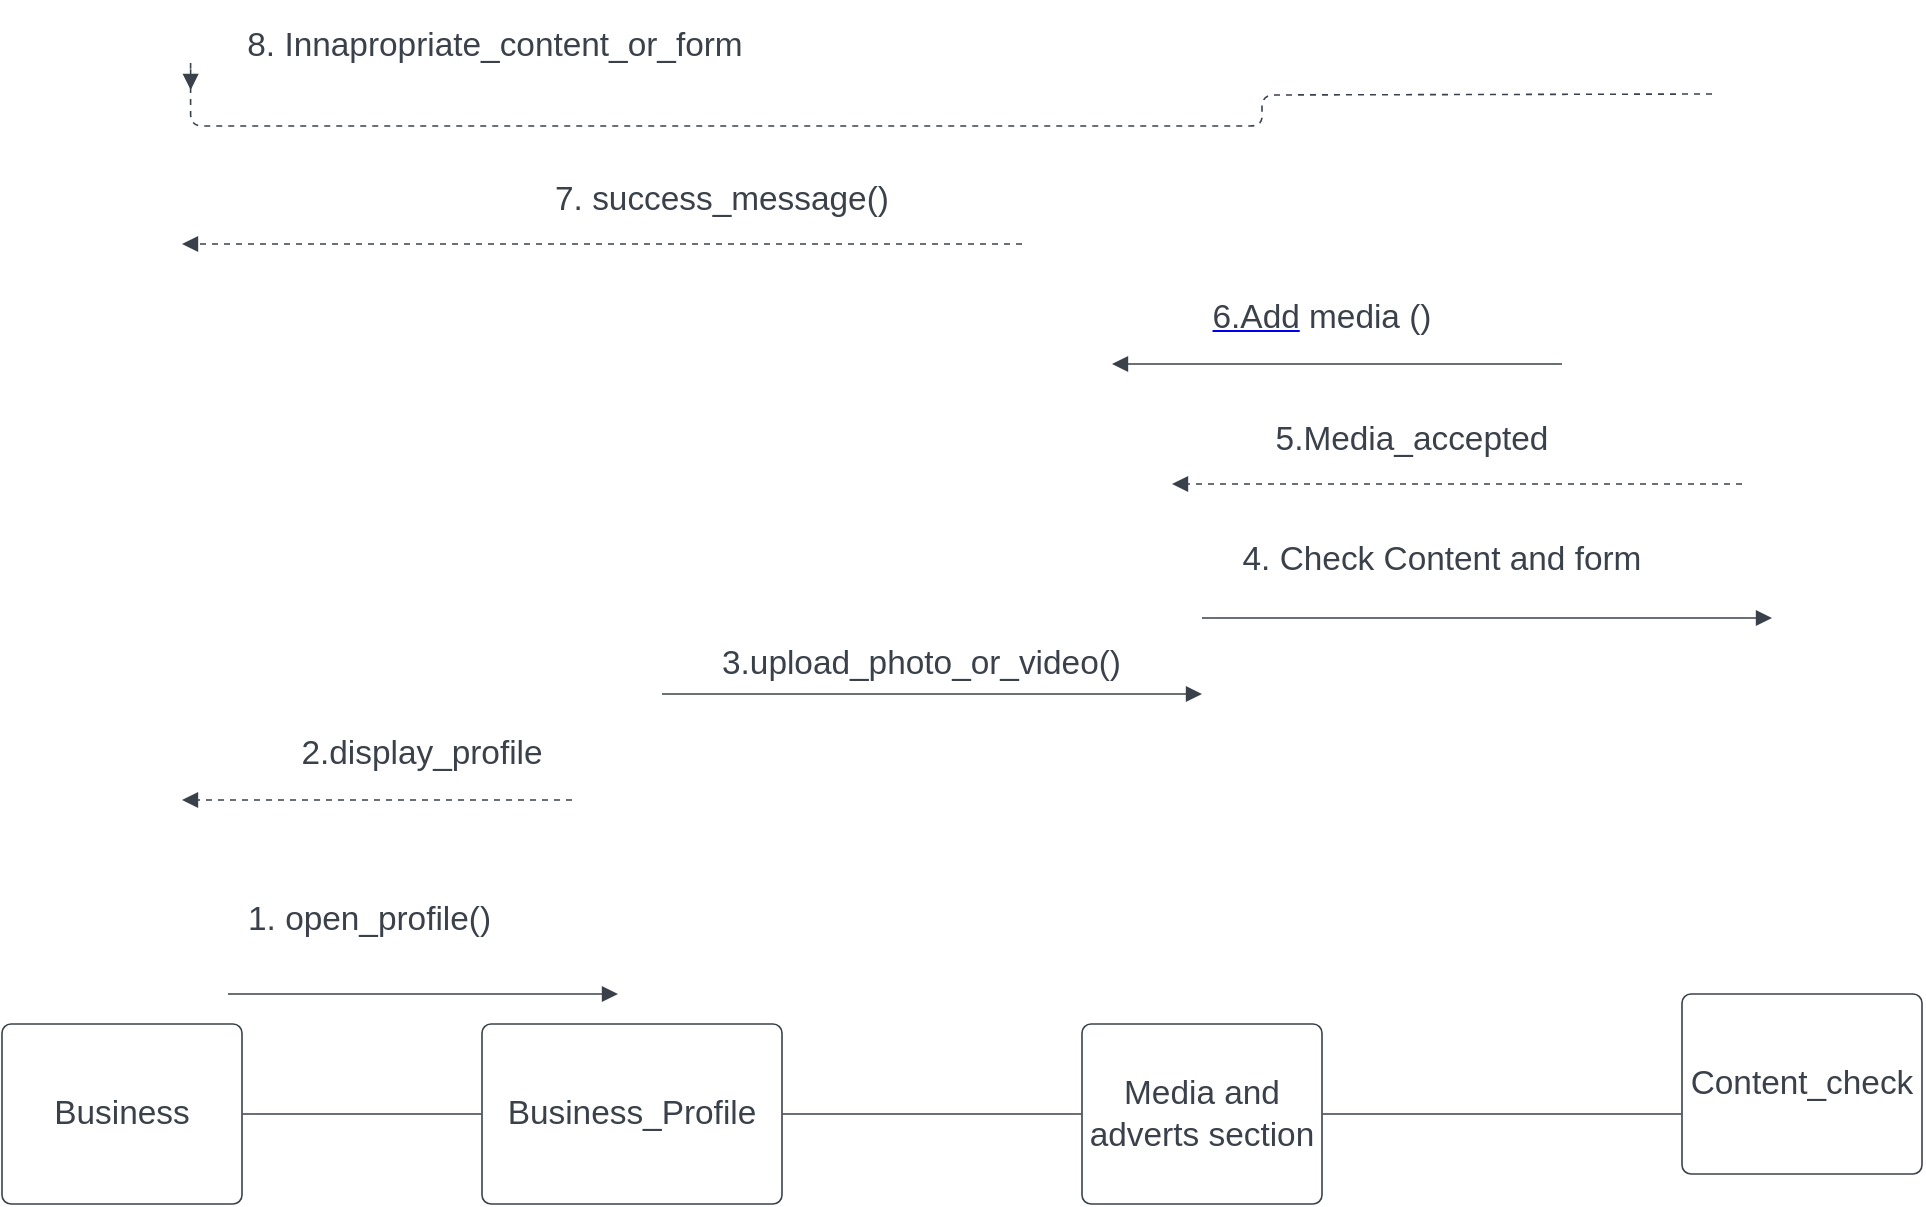 <mxfile version="20.0.1" type="device"><diagram id="xKdMHflsSmqByn6OOZa0" name="Page-1"><mxGraphModel dx="1422" dy="737" grid="1" gridSize="10" guides="1" tooltips="1" connect="1" arrows="1" fold="1" page="1" pageScale="1" pageWidth="827" pageHeight="1169" math="0" shadow="0"><root><mxCell id="0"/><mxCell id="1" parent="0"/><UserObject label="&lt;div style=&quot;display: flex; justify-content: center; text-align: center; align-items: baseline; font-size: 0; line-height: 1.25;margin-top: -2px;&quot;&gt;&lt;span&gt;&lt;a href=&quot;http://6.Add&quot;&gt;&lt;span style=&quot;font-size:16.7px;color:#3a414a;&quot;&gt;6.Add&lt;/span&gt;&lt;/a&gt;&lt;span style=&quot;font-size:16.7px;color:#3a414a;&quot;&gt; media ()&lt;/span&gt;&lt;/span&gt;&lt;/div&gt;" lucidchartObjectId="VNLoVboiadV7" id="Rdilmmy9fJhRpcJc0vWa-1"><mxCell style="html=1;overflow=block;blockSpacing=1;whiteSpace=wrap;fontSize=13;spacing=0;fillColor=#ffffff;strokeWidth=1.5;strokeColor=none;" vertex="1" parent="1"><mxGeometry x="780" y="240" width="180" height="45" as="geometry"/></mxCell></UserObject><UserObject label="8. Innapropriate_content_or_form" lucidchartObjectId="RPLotzjRcoQp" id="Rdilmmy9fJhRpcJc0vWa-2"><mxCell style="html=1;overflow=block;blockSpacing=1;whiteSpace=wrap;fontSize=16.7;fontColor=#3a414a;spacing=0;fillColor=#ffffff;strokeWidth=1.5;strokeColor=none;" vertex="1" parent="1"><mxGeometry x="298" y="103" width="317" height="45" as="geometry"/></mxCell></UserObject><UserObject label="4. Check Content and form" lucidchartObjectId="NLLojeGrH7Kr" id="Rdilmmy9fJhRpcJc0vWa-3"><mxCell style="html=1;overflow=block;blockSpacing=1;whiteSpace=wrap;fontSize=16.7;fontColor=#3a414a;spacing=0;fillColor=#ffffff;strokeWidth=1.5;strokeColor=none;" vertex="1" parent="1"><mxGeometry x="825" y="360" width="210" height="45" as="geometry"/></mxCell></UserObject><UserObject label="5.Media_accepted" lucidchartObjectId="HMLoDJ.7yRii" id="Rdilmmy9fJhRpcJc0vWa-4"><mxCell style="html=1;overflow=block;blockSpacing=1;whiteSpace=wrap;fontSize=16.7;fontColor=#3a414a;spacing=0;fillColor=#ffffff;strokeWidth=1.5;strokeColor=none;" vertex="1" parent="1"><mxGeometry x="825" y="300" width="180" height="45" as="geometry"/></mxCell></UserObject><UserObject label="7. success_message()" lucidchartObjectId="EOLogvaI-aU9" id="Rdilmmy9fJhRpcJc0vWa-5"><mxCell style="html=1;overflow=block;blockSpacing=1;whiteSpace=wrap;fontSize=16.7;fontColor=#3a414a;spacing=0;fillColor=#ffffff;strokeWidth=1.5;strokeColor=none;" vertex="1" parent="1"><mxGeometry x="480" y="180" width="180" height="45" as="geometry"/></mxCell></UserObject><UserObject label="3.upload_photo_or_video()" lucidchartObjectId="hILo~~myVEpg" id="Rdilmmy9fJhRpcJc0vWa-6"><mxCell style="html=1;overflow=block;blockSpacing=1;whiteSpace=wrap;fontSize=16.7;fontColor=#3a414a;spacing=0;fillColor=#ffffff;strokeWidth=1.5;strokeColor=none;" vertex="1" parent="1"><mxGeometry x="570" y="412" width="180" height="45" as="geometry"/></mxCell></UserObject><UserObject label="2.display_profile" lucidchartObjectId="hILoEoCz~SOi" id="Rdilmmy9fJhRpcJc0vWa-7"><mxCell style="html=1;overflow=block;blockSpacing=1;whiteSpace=wrap;fontSize=16.7;fontColor=#3a414a;spacing=0;fillColor=#ffffff;strokeWidth=1.5;strokeColor=none;" vertex="1" parent="1"><mxGeometry x="330" y="457" width="180" height="45" as="geometry"/></mxCell></UserObject><UserObject label="&lt;ol style=&quot;margin: 0px; padding-left: 10px;list-style-position: inside; list-style-type:decimal&quot;&gt;&lt;li style=&quot;text-align:left;color:#3a414a;font-size:16.7px;&quot;&gt;&lt;span style=&quot;margin-left: 0px;margin-top: -2px;&quot;&gt;&lt;span style=&quot;font-size:16.7px;color:#3a414a;&quot;&gt;open_profile()&lt;/span&gt;&lt;/span&gt;&lt;/li&gt;&lt;/ol&gt;" lucidchartObjectId="hILo-dgoLZyK" id="Rdilmmy9fJhRpcJc0vWa-8"><mxCell style="html=1;overflow=block;blockSpacing=1;whiteSpace=wrap;fontSize=13;spacing=0;fillColor=#ffffff;strokeWidth=1.5;strokeColor=none;" vertex="1" parent="1"><mxGeometry x="323" y="540" width="180" height="45" as="geometry"/></mxCell></UserObject><UserObject label="Business" lucidchartObjectId="hILoMZsizS.J" id="Rdilmmy9fJhRpcJc0vWa-9"><mxCell style="html=1;overflow=block;blockSpacing=1;whiteSpace=wrap;fontSize=16.7;fontColor=#3a414a;spacing=3.8;strokeColor=#3a414a;strokeOpacity=100;rounded=1;absoluteArcSize=1;arcSize=9;strokeWidth=0.8;" vertex="1" parent="1"><mxGeometry x="210" y="615" width="120" height="90" as="geometry"/></mxCell></UserObject><UserObject label="Business_Profile" lucidchartObjectId="hILo01r5QS_D" id="Rdilmmy9fJhRpcJc0vWa-10"><mxCell style="html=1;overflow=block;blockSpacing=1;whiteSpace=wrap;fontSize=16.7;fontColor=#3a414a;spacing=3.8;strokeColor=#3a414a;strokeOpacity=100;rounded=1;absoluteArcSize=1;arcSize=9;strokeWidth=0.8;" vertex="1" parent="1"><mxGeometry x="450" y="615" width="150" height="90" as="geometry"/></mxCell></UserObject><UserObject label="Media and adverts section" lucidchartObjectId="hILo4EL08R6C" id="Rdilmmy9fJhRpcJc0vWa-11"><mxCell style="html=1;overflow=block;blockSpacing=1;whiteSpace=wrap;fontSize=16.7;fontColor=#3a414a;spacing=3.8;strokeColor=#3a414a;strokeOpacity=100;rounded=1;absoluteArcSize=1;arcSize=9;strokeWidth=0.8;" vertex="1" parent="1"><mxGeometry x="750" y="615" width="120" height="90" as="geometry"/></mxCell></UserObject><UserObject label="" lucidchartObjectId="hILo.XT1gpmW" id="Rdilmmy9fJhRpcJc0vWa-12"><mxCell style="html=1;jettySize=18;whiteSpace=wrap;fontSize=13;strokeColor=#3a414a;strokeOpacity=100;strokeWidth=0.8;rounded=1;arcSize=12;edgeStyle=orthogonalEdgeStyle;startArrow=none;endArrow=none;exitX=1.003;exitY=0.5;exitPerimeter=0;entryX=-0.002;entryY=0.5;entryPerimeter=0;" edge="1" parent="1" source="Rdilmmy9fJhRpcJc0vWa-9" target="Rdilmmy9fJhRpcJc0vWa-10"><mxGeometry width="100" height="100" relative="1" as="geometry"><Array as="points"/></mxGeometry></mxCell></UserObject><UserObject label="" lucidchartObjectId="hILo9wuSokmY" id="Rdilmmy9fJhRpcJc0vWa-13"><mxCell style="html=1;jettySize=18;whiteSpace=wrap;fontSize=13;strokeColor=#3a414a;strokeOpacity=100;strokeWidth=0.8;rounded=1;arcSize=12;edgeStyle=orthogonalEdgeStyle;startArrow=none;endArrow=none;exitX=1.002;exitY=0.5;exitPerimeter=0;entryX=-0.003;entryY=0.5;entryPerimeter=0;" edge="1" parent="1" source="Rdilmmy9fJhRpcJc0vWa-10" target="Rdilmmy9fJhRpcJc0vWa-11"><mxGeometry width="100" height="100" relative="1" as="geometry"><Array as="points"/></mxGeometry></mxCell></UserObject><UserObject label="" lucidchartObjectId="hILoRjk9A6Cm" id="Rdilmmy9fJhRpcJc0vWa-14"><mxCell style="html=1;jettySize=18;whiteSpace=wrap;fontSize=13;strokeColor=#3a414a;strokeOpacity=100;strokeWidth=0.8;rounded=1;arcSize=12;edgeStyle=orthogonalEdgeStyle;startArrow=none;endArrow=block;endFill=1;" edge="1" parent="1"><mxGeometry width="100" height="100" relative="1" as="geometry"><Array as="points"/><mxPoint x="323" y="600" as="sourcePoint"/><mxPoint x="518" y="600" as="targetPoint"/></mxGeometry></mxCell></UserObject><UserObject label="" lucidchartObjectId="hILo7Z6kxO_b" id="Rdilmmy9fJhRpcJc0vWa-15"><mxCell style="html=1;jettySize=18;whiteSpace=wrap;fontSize=13;strokeColor=#3a414a;strokeOpacity=100;dashed=1;fixDash=1;strokeWidth=0.8;rounded=1;arcSize=12;edgeStyle=orthogonalEdgeStyle;startArrow=none;endArrow=block;endFill=1;" edge="1" parent="1"><mxGeometry width="100" height="100" relative="1" as="geometry"><Array as="points"/><mxPoint x="495" y="503" as="sourcePoint"/><mxPoint x="300" y="503" as="targetPoint"/></mxGeometry></mxCell></UserObject><UserObject label="" lucidchartObjectId="hILo0V2~Hu6F" id="Rdilmmy9fJhRpcJc0vWa-16"><mxCell style="html=1;jettySize=18;whiteSpace=wrap;fontSize=13;strokeColor=#3a414a;strokeOpacity=100;strokeWidth=0.8;rounded=1;arcSize=12;edgeStyle=orthogonalEdgeStyle;startArrow=none;endArrow=block;endFill=1;" edge="1" parent="1"><mxGeometry width="100" height="100" relative="1" as="geometry"><Array as="points"/><mxPoint x="540" y="450" as="sourcePoint"/><mxPoint x="810" y="450" as="targetPoint"/></mxGeometry></mxCell></UserObject><UserObject label="Content_check" lucidchartObjectId="zLLovfLftv9_" id="Rdilmmy9fJhRpcJc0vWa-17"><mxCell style="html=1;overflow=block;blockSpacing=1;whiteSpace=wrap;fontSize=16.7;fontColor=#3a414a;spacing=3.8;strokeColor=#3a414a;strokeOpacity=100;rounded=1;absoluteArcSize=1;arcSize=9;strokeWidth=0.8;" vertex="1" parent="1"><mxGeometry x="1050" y="600" width="120" height="90" as="geometry"/></mxCell></UserObject><UserObject label="" lucidchartObjectId="JLLoncBUbdww" id="Rdilmmy9fJhRpcJc0vWa-18"><mxCell style="html=1;jettySize=18;whiteSpace=wrap;fontSize=13;strokeColor=#3a414a;strokeOpacity=100;strokeWidth=0.8;rounded=1;arcSize=12;edgeStyle=orthogonalEdgeStyle;startArrow=none;endArrow=block;endFill=1;" edge="1" parent="1"><mxGeometry width="100" height="100" relative="1" as="geometry"><Array as="points"/><mxPoint x="810" y="412" as="sourcePoint"/><mxPoint x="1095" y="412" as="targetPoint"/></mxGeometry></mxCell></UserObject><UserObject label="" lucidchartObjectId="ZLLocPwKO~Vl" id="Rdilmmy9fJhRpcJc0vWa-19"><mxCell style="html=1;jettySize=18;whiteSpace=wrap;fontSize=13;strokeColor=#3a414a;strokeOpacity=100;dashed=1;fixDash=1;strokeWidth=0.8;rounded=1;arcSize=12;edgeStyle=orthogonalEdgeStyle;startArrow=none;endArrow=block;endFill=1;" edge="1" parent="1"><mxGeometry width="100" height="100" relative="1" as="geometry"><Array as="points"/><mxPoint x="1080" y="345" as="sourcePoint"/><mxPoint x="795" y="345" as="targetPoint"/></mxGeometry></mxCell></UserObject><UserObject label="" lucidchartObjectId="7MLoIlcFSC~p" id="Rdilmmy9fJhRpcJc0vWa-20"><mxCell style="html=1;jettySize=18;whiteSpace=wrap;fontSize=13;strokeColor=#3a414a;strokeOpacity=100;strokeWidth=0.8;rounded=1;arcSize=12;edgeStyle=orthogonalEdgeStyle;startArrow=none;endArrow=none;exitX=1.003;exitY=0.5;exitPerimeter=0;entryX=-0.003;entryY=0.667;entryPerimeter=0;" edge="1" parent="1" source="Rdilmmy9fJhRpcJc0vWa-11" target="Rdilmmy9fJhRpcJc0vWa-17"><mxGeometry width="100" height="100" relative="1" as="geometry"><Array as="points"/></mxGeometry></mxCell></UserObject><UserObject label="" lucidchartObjectId="NNLoTGEnvp~J" id="Rdilmmy9fJhRpcJc0vWa-21"><mxCell style="html=1;jettySize=18;whiteSpace=wrap;fontSize=13;strokeColor=#3a414a;strokeOpacity=100;strokeWidth=0.8;rounded=1;arcSize=12;edgeStyle=orthogonalEdgeStyle;startArrow=none;endArrow=block;endFill=1;" edge="1" parent="1"><mxGeometry width="100" height="100" relative="1" as="geometry"><Array as="points"/><mxPoint x="990" y="285" as="sourcePoint"/><mxPoint x="765" y="285" as="targetPoint"/></mxGeometry></mxCell></UserObject><UserObject label="" lucidchartObjectId="sOLoaF_~45Tu" id="Rdilmmy9fJhRpcJc0vWa-22"><mxCell style="html=1;jettySize=18;whiteSpace=wrap;fontSize=13;strokeColor=#3a414a;strokeOpacity=100;dashed=1;fixDash=1;strokeWidth=0.8;rounded=1;arcSize=12;edgeStyle=orthogonalEdgeStyle;startArrow=none;endArrow=block;endFill=1;" edge="1" parent="1"><mxGeometry width="100" height="100" relative="1" as="geometry"><Array as="points"/><mxPoint x="720" y="225" as="sourcePoint"/><mxPoint x="300" y="225" as="targetPoint"/></mxGeometry></mxCell></UserObject><UserObject label="" lucidchartObjectId="APLoL~0~F51s" id="Rdilmmy9fJhRpcJc0vWa-23"><mxCell style="html=1;jettySize=18;whiteSpace=wrap;fontSize=13;strokeColor=#3a414a;strokeOpacity=100;dashed=1;fixDash=1;strokeWidth=0.8;rounded=1;arcSize=12;edgeStyle=orthogonalEdgeStyle;startArrow=none;endArrow=block;endFill=1;entryX=0.02;entryY=1;entryPerimeter=0;" edge="1" parent="1" target="Rdilmmy9fJhRpcJc0vWa-2"><mxGeometry width="100" height="100" relative="1" as="geometry"><Array as="points"/><mxPoint x="1065" y="150" as="sourcePoint"/></mxGeometry></mxCell></UserObject></root></mxGraphModel></diagram></mxfile>